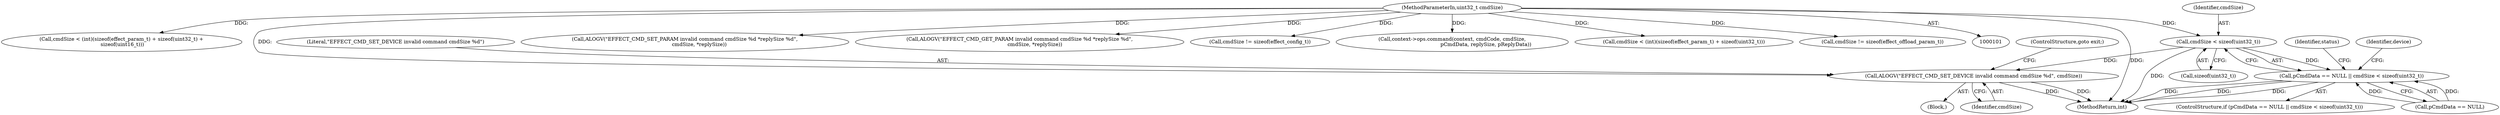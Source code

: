 digraph "0_Android_073a80800f341325932c66818ce4302b312909a4@API" {
"1000554" [label="(Call,cmdSize < sizeof(uint32_t))"];
"1000104" [label="(MethodParameterIn,uint32_t cmdSize)"];
"1000550" [label="(Call,pCmdData == NULL || cmdSize < sizeof(uint32_t))"];
"1000563" [label="(Call,ALOGV(\"EFFECT_CMD_SET_DEVICE invalid command cmdSize %d\", cmdSize))"];
"1000104" [label="(MethodParameterIn,uint32_t cmdSize)"];
"1000483" [label="(Call,cmdSize < (int)(sizeof(effect_param_t) + sizeof(uint32_t) +\n sizeof(uint16_t)))"];
"1000509" [label="(Call,ALOGV(\"EFFECT_CMD_SET_PARAM invalid command cmdSize %d *replySize %d\",\n                  cmdSize, *replySize))"];
"1000558" [label="(Block,)"];
"1000563" [label="(Call,ALOGV(\"EFFECT_CMD_SET_DEVICE invalid command cmdSize %d\", cmdSize))"];
"1000426" [label="(Call,ALOGV(\"EFFECT_CMD_GET_PARAM invalid command cmdSize %d *replySize %d\",\n                   cmdSize, *replySize))"];
"1000549" [label="(ControlStructure,if (pCmdData == NULL || cmdSize < sizeof(uint32_t)))"];
"1000565" [label="(Identifier,cmdSize)"];
"1000566" [label="(ControlStructure,goto exit;)"];
"1000555" [label="(Identifier,cmdSize)"];
"1000560" [label="(Identifier,status)"];
"1000551" [label="(Call,pCmdData == NULL)"];
"1000550" [label="(Call,pCmdData == NULL || cmdSize < sizeof(uint32_t))"];
"1000197" [label="(Call,cmdSize != sizeof(effect_config_t))"];
"1000568" [label="(Identifier,device)"];
"1000554" [label="(Call,cmdSize < sizeof(uint32_t))"];
"1000701" [label="(Call,context->ops.command(context, cmdCode, cmdSize,\n                                          pCmdData, replySize, pReplyData))"];
"1000556" [label="(Call,sizeof(uint32_t))"];
"1000564" [label="(Literal,\"EFFECT_CMD_SET_DEVICE invalid command cmdSize %d\")"];
"1000383" [label="(Call,cmdSize < (int)(sizeof(effect_param_t) + sizeof(uint32_t)))"];
"1000591" [label="(Call,cmdSize != sizeof(effect_offload_param_t))"];
"1000725" [label="(MethodReturn,int)"];
"1000554" -> "1000550"  [label="AST: "];
"1000554" -> "1000556"  [label="CFG: "];
"1000555" -> "1000554"  [label="AST: "];
"1000556" -> "1000554"  [label="AST: "];
"1000550" -> "1000554"  [label="CFG: "];
"1000554" -> "1000725"  [label="DDG: "];
"1000554" -> "1000550"  [label="DDG: "];
"1000104" -> "1000554"  [label="DDG: "];
"1000554" -> "1000563"  [label="DDG: "];
"1000104" -> "1000101"  [label="AST: "];
"1000104" -> "1000725"  [label="DDG: "];
"1000104" -> "1000197"  [label="DDG: "];
"1000104" -> "1000383"  [label="DDG: "];
"1000104" -> "1000426"  [label="DDG: "];
"1000104" -> "1000483"  [label="DDG: "];
"1000104" -> "1000509"  [label="DDG: "];
"1000104" -> "1000563"  [label="DDG: "];
"1000104" -> "1000591"  [label="DDG: "];
"1000104" -> "1000701"  [label="DDG: "];
"1000550" -> "1000549"  [label="AST: "];
"1000550" -> "1000551"  [label="CFG: "];
"1000551" -> "1000550"  [label="AST: "];
"1000560" -> "1000550"  [label="CFG: "];
"1000568" -> "1000550"  [label="CFG: "];
"1000550" -> "1000725"  [label="DDG: "];
"1000550" -> "1000725"  [label="DDG: "];
"1000550" -> "1000725"  [label="DDG: "];
"1000551" -> "1000550"  [label="DDG: "];
"1000551" -> "1000550"  [label="DDG: "];
"1000563" -> "1000558"  [label="AST: "];
"1000563" -> "1000565"  [label="CFG: "];
"1000564" -> "1000563"  [label="AST: "];
"1000565" -> "1000563"  [label="AST: "];
"1000566" -> "1000563"  [label="CFG: "];
"1000563" -> "1000725"  [label="DDG: "];
"1000563" -> "1000725"  [label="DDG: "];
}

